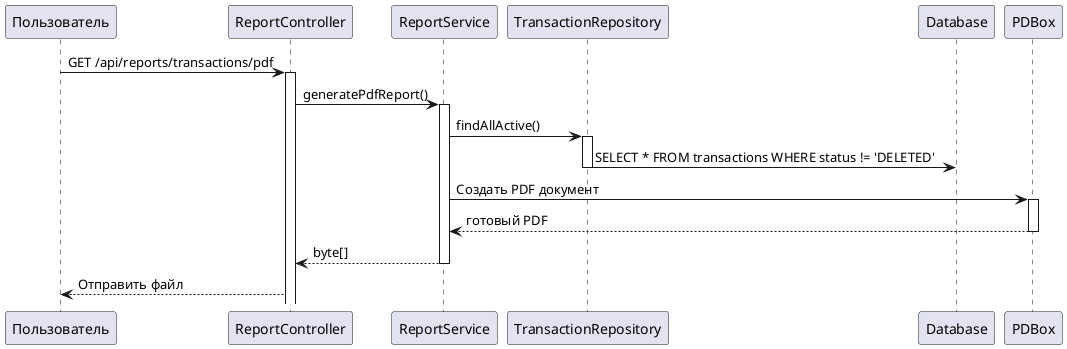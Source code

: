 @startuml
participant "Пользователь" as User
participant "ReportController" as RC
participant "ReportService" as RS
participant "TransactionRepository" as TR
participant "Database" as DB

User -> RC: GET /api/reports/transactions/pdf
activate RC

RC -> RS: generatePdfReport()
activate RS

RS -> TR: findAllActive()
activate TR
TR -> DB: SELECT * FROM transactions WHERE status != 'DELETED'
deactivate TR

RS -> PDBox: Создать PDF документ
activate PDBox
PDBox --> RS: готовый PDF
deactivate PDBox

RS --> RC: byte[]
deactivate RS

RC --> User: Отправить файл
@enduml
